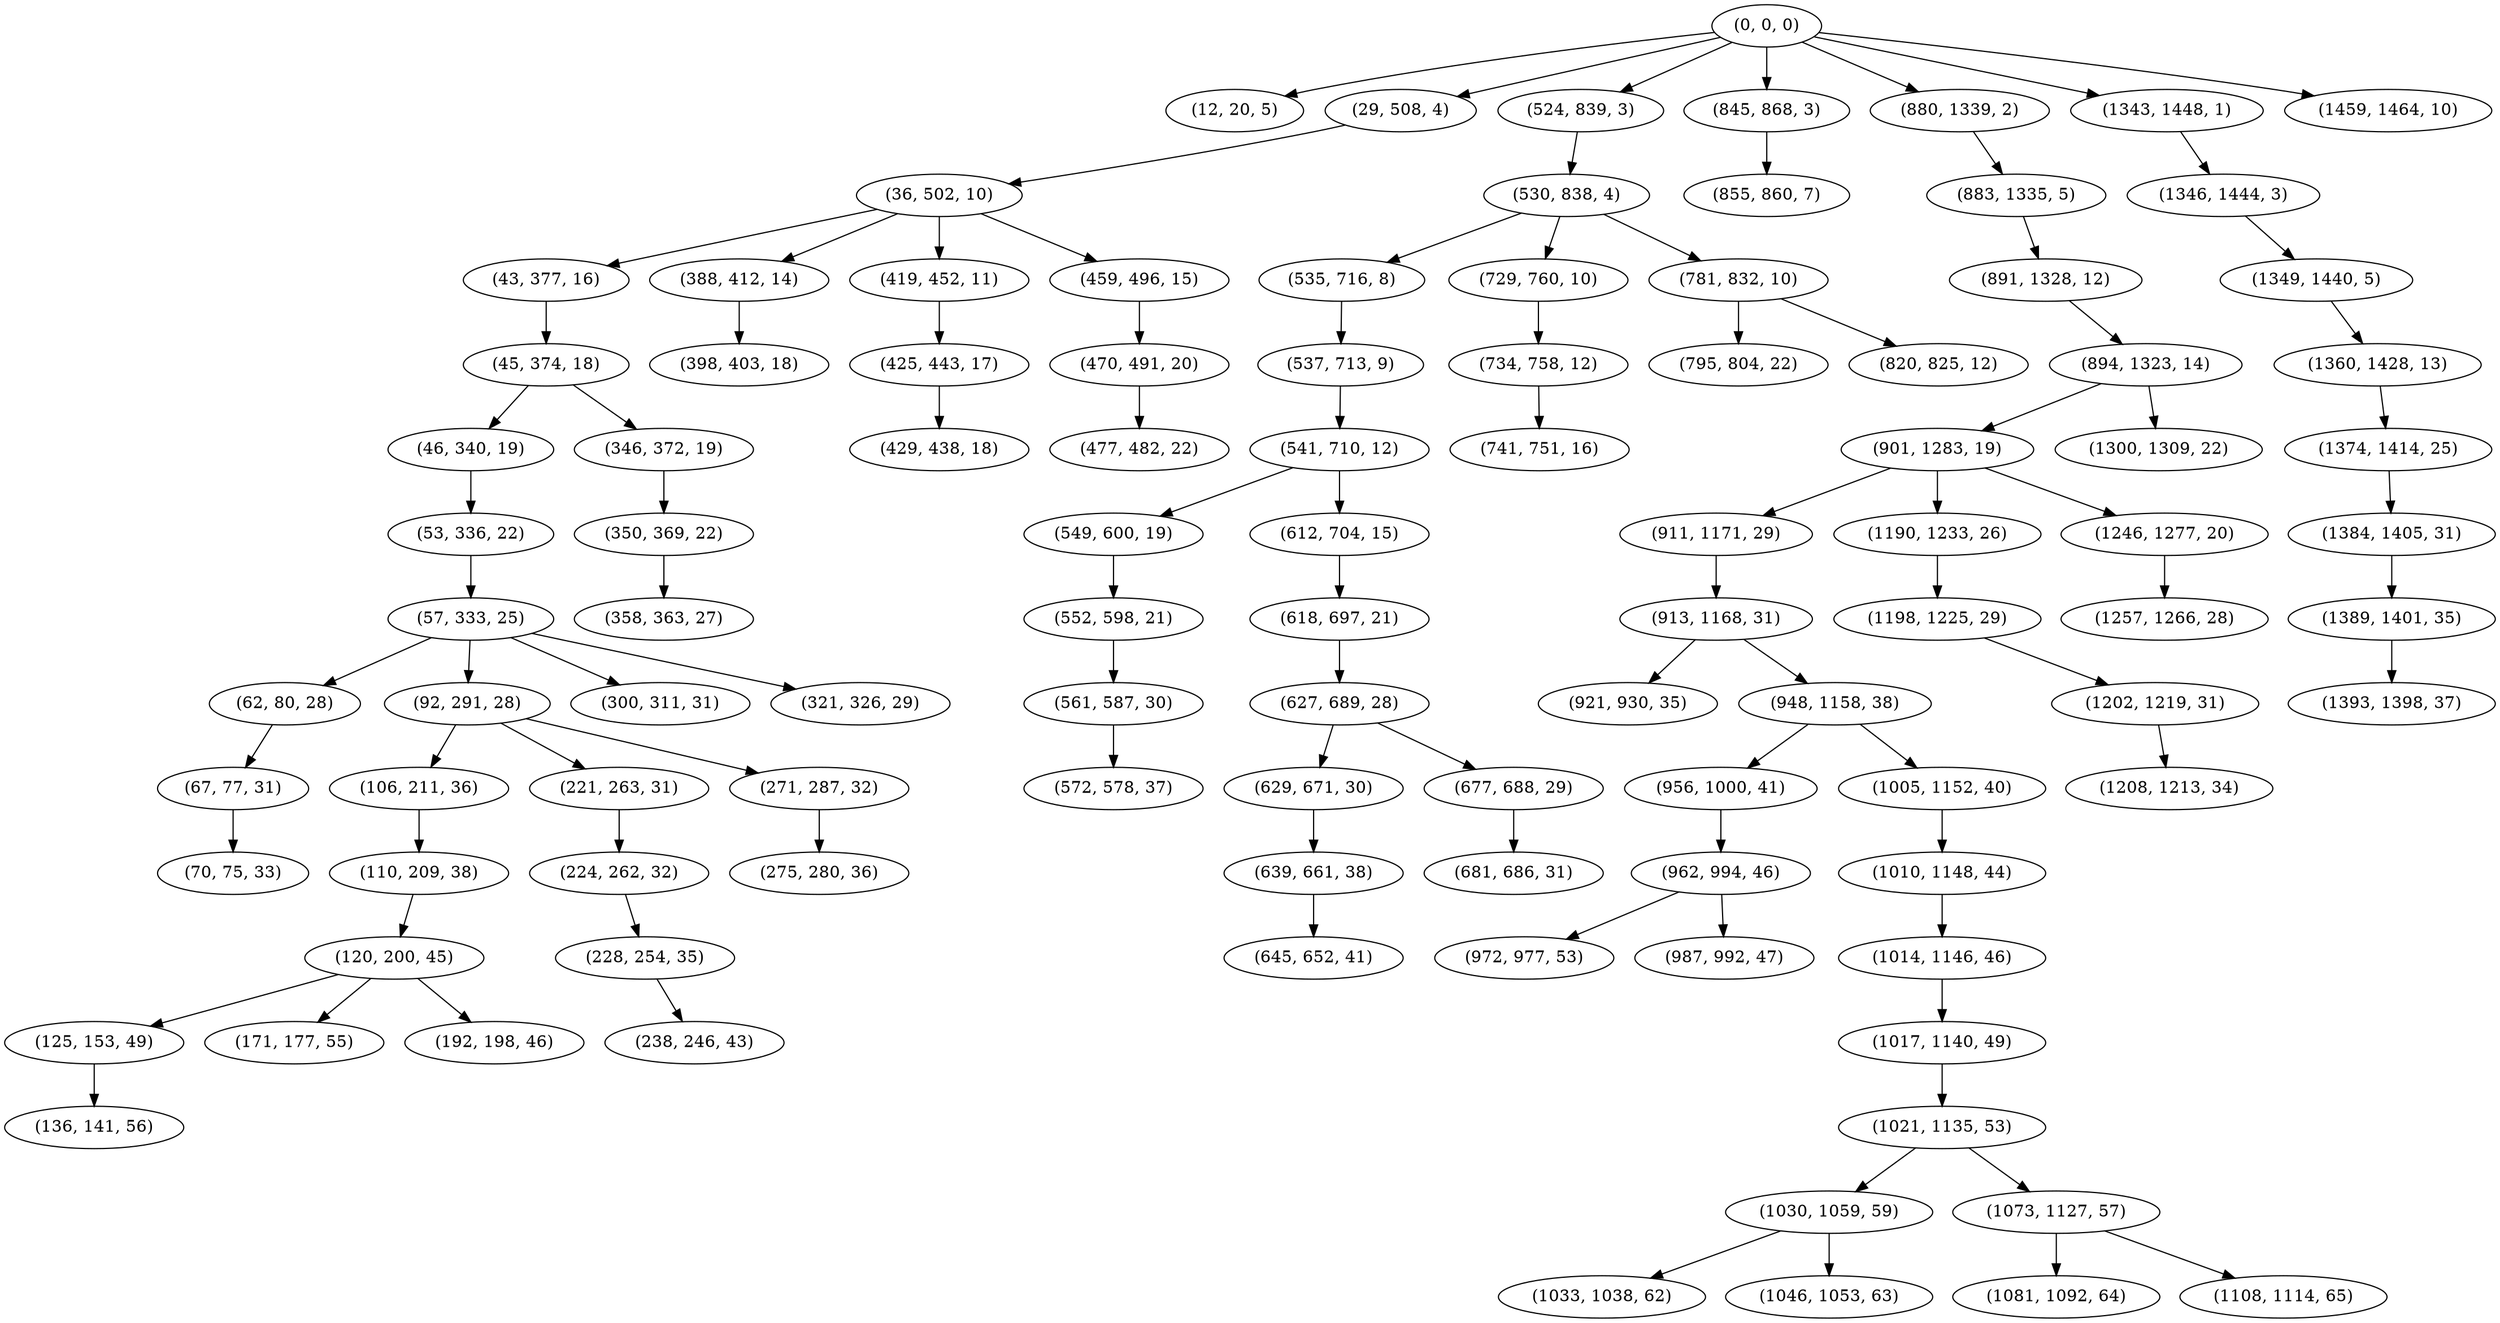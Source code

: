 digraph tree {
    "(0, 0, 0)";
    "(12, 20, 5)";
    "(29, 508, 4)";
    "(36, 502, 10)";
    "(43, 377, 16)";
    "(45, 374, 18)";
    "(46, 340, 19)";
    "(53, 336, 22)";
    "(57, 333, 25)";
    "(62, 80, 28)";
    "(67, 77, 31)";
    "(70, 75, 33)";
    "(92, 291, 28)";
    "(106, 211, 36)";
    "(110, 209, 38)";
    "(120, 200, 45)";
    "(125, 153, 49)";
    "(136, 141, 56)";
    "(171, 177, 55)";
    "(192, 198, 46)";
    "(221, 263, 31)";
    "(224, 262, 32)";
    "(228, 254, 35)";
    "(238, 246, 43)";
    "(271, 287, 32)";
    "(275, 280, 36)";
    "(300, 311, 31)";
    "(321, 326, 29)";
    "(346, 372, 19)";
    "(350, 369, 22)";
    "(358, 363, 27)";
    "(388, 412, 14)";
    "(398, 403, 18)";
    "(419, 452, 11)";
    "(425, 443, 17)";
    "(429, 438, 18)";
    "(459, 496, 15)";
    "(470, 491, 20)";
    "(477, 482, 22)";
    "(524, 839, 3)";
    "(530, 838, 4)";
    "(535, 716, 8)";
    "(537, 713, 9)";
    "(541, 710, 12)";
    "(549, 600, 19)";
    "(552, 598, 21)";
    "(561, 587, 30)";
    "(572, 578, 37)";
    "(612, 704, 15)";
    "(618, 697, 21)";
    "(627, 689, 28)";
    "(629, 671, 30)";
    "(639, 661, 38)";
    "(645, 652, 41)";
    "(677, 688, 29)";
    "(681, 686, 31)";
    "(729, 760, 10)";
    "(734, 758, 12)";
    "(741, 751, 16)";
    "(781, 832, 10)";
    "(795, 804, 22)";
    "(820, 825, 12)";
    "(845, 868, 3)";
    "(855, 860, 7)";
    "(880, 1339, 2)";
    "(883, 1335, 5)";
    "(891, 1328, 12)";
    "(894, 1323, 14)";
    "(901, 1283, 19)";
    "(911, 1171, 29)";
    "(913, 1168, 31)";
    "(921, 930, 35)";
    "(948, 1158, 38)";
    "(956, 1000, 41)";
    "(962, 994, 46)";
    "(972, 977, 53)";
    "(987, 992, 47)";
    "(1005, 1152, 40)";
    "(1010, 1148, 44)";
    "(1014, 1146, 46)";
    "(1017, 1140, 49)";
    "(1021, 1135, 53)";
    "(1030, 1059, 59)";
    "(1033, 1038, 62)";
    "(1046, 1053, 63)";
    "(1073, 1127, 57)";
    "(1081, 1092, 64)";
    "(1108, 1114, 65)";
    "(1190, 1233, 26)";
    "(1198, 1225, 29)";
    "(1202, 1219, 31)";
    "(1208, 1213, 34)";
    "(1246, 1277, 20)";
    "(1257, 1266, 28)";
    "(1300, 1309, 22)";
    "(1343, 1448, 1)";
    "(1346, 1444, 3)";
    "(1349, 1440, 5)";
    "(1360, 1428, 13)";
    "(1374, 1414, 25)";
    "(1384, 1405, 31)";
    "(1389, 1401, 35)";
    "(1393, 1398, 37)";
    "(1459, 1464, 10)";
    "(0, 0, 0)" -> "(12, 20, 5)";
    "(0, 0, 0)" -> "(29, 508, 4)";
    "(0, 0, 0)" -> "(524, 839, 3)";
    "(0, 0, 0)" -> "(845, 868, 3)";
    "(0, 0, 0)" -> "(880, 1339, 2)";
    "(0, 0, 0)" -> "(1343, 1448, 1)";
    "(0, 0, 0)" -> "(1459, 1464, 10)";
    "(29, 508, 4)" -> "(36, 502, 10)";
    "(36, 502, 10)" -> "(43, 377, 16)";
    "(36, 502, 10)" -> "(388, 412, 14)";
    "(36, 502, 10)" -> "(419, 452, 11)";
    "(36, 502, 10)" -> "(459, 496, 15)";
    "(43, 377, 16)" -> "(45, 374, 18)";
    "(45, 374, 18)" -> "(46, 340, 19)";
    "(45, 374, 18)" -> "(346, 372, 19)";
    "(46, 340, 19)" -> "(53, 336, 22)";
    "(53, 336, 22)" -> "(57, 333, 25)";
    "(57, 333, 25)" -> "(62, 80, 28)";
    "(57, 333, 25)" -> "(92, 291, 28)";
    "(57, 333, 25)" -> "(300, 311, 31)";
    "(57, 333, 25)" -> "(321, 326, 29)";
    "(62, 80, 28)" -> "(67, 77, 31)";
    "(67, 77, 31)" -> "(70, 75, 33)";
    "(92, 291, 28)" -> "(106, 211, 36)";
    "(92, 291, 28)" -> "(221, 263, 31)";
    "(92, 291, 28)" -> "(271, 287, 32)";
    "(106, 211, 36)" -> "(110, 209, 38)";
    "(110, 209, 38)" -> "(120, 200, 45)";
    "(120, 200, 45)" -> "(125, 153, 49)";
    "(120, 200, 45)" -> "(171, 177, 55)";
    "(120, 200, 45)" -> "(192, 198, 46)";
    "(125, 153, 49)" -> "(136, 141, 56)";
    "(221, 263, 31)" -> "(224, 262, 32)";
    "(224, 262, 32)" -> "(228, 254, 35)";
    "(228, 254, 35)" -> "(238, 246, 43)";
    "(271, 287, 32)" -> "(275, 280, 36)";
    "(346, 372, 19)" -> "(350, 369, 22)";
    "(350, 369, 22)" -> "(358, 363, 27)";
    "(388, 412, 14)" -> "(398, 403, 18)";
    "(419, 452, 11)" -> "(425, 443, 17)";
    "(425, 443, 17)" -> "(429, 438, 18)";
    "(459, 496, 15)" -> "(470, 491, 20)";
    "(470, 491, 20)" -> "(477, 482, 22)";
    "(524, 839, 3)" -> "(530, 838, 4)";
    "(530, 838, 4)" -> "(535, 716, 8)";
    "(530, 838, 4)" -> "(729, 760, 10)";
    "(530, 838, 4)" -> "(781, 832, 10)";
    "(535, 716, 8)" -> "(537, 713, 9)";
    "(537, 713, 9)" -> "(541, 710, 12)";
    "(541, 710, 12)" -> "(549, 600, 19)";
    "(541, 710, 12)" -> "(612, 704, 15)";
    "(549, 600, 19)" -> "(552, 598, 21)";
    "(552, 598, 21)" -> "(561, 587, 30)";
    "(561, 587, 30)" -> "(572, 578, 37)";
    "(612, 704, 15)" -> "(618, 697, 21)";
    "(618, 697, 21)" -> "(627, 689, 28)";
    "(627, 689, 28)" -> "(629, 671, 30)";
    "(627, 689, 28)" -> "(677, 688, 29)";
    "(629, 671, 30)" -> "(639, 661, 38)";
    "(639, 661, 38)" -> "(645, 652, 41)";
    "(677, 688, 29)" -> "(681, 686, 31)";
    "(729, 760, 10)" -> "(734, 758, 12)";
    "(734, 758, 12)" -> "(741, 751, 16)";
    "(781, 832, 10)" -> "(795, 804, 22)";
    "(781, 832, 10)" -> "(820, 825, 12)";
    "(845, 868, 3)" -> "(855, 860, 7)";
    "(880, 1339, 2)" -> "(883, 1335, 5)";
    "(883, 1335, 5)" -> "(891, 1328, 12)";
    "(891, 1328, 12)" -> "(894, 1323, 14)";
    "(894, 1323, 14)" -> "(901, 1283, 19)";
    "(894, 1323, 14)" -> "(1300, 1309, 22)";
    "(901, 1283, 19)" -> "(911, 1171, 29)";
    "(901, 1283, 19)" -> "(1190, 1233, 26)";
    "(901, 1283, 19)" -> "(1246, 1277, 20)";
    "(911, 1171, 29)" -> "(913, 1168, 31)";
    "(913, 1168, 31)" -> "(921, 930, 35)";
    "(913, 1168, 31)" -> "(948, 1158, 38)";
    "(948, 1158, 38)" -> "(956, 1000, 41)";
    "(948, 1158, 38)" -> "(1005, 1152, 40)";
    "(956, 1000, 41)" -> "(962, 994, 46)";
    "(962, 994, 46)" -> "(972, 977, 53)";
    "(962, 994, 46)" -> "(987, 992, 47)";
    "(1005, 1152, 40)" -> "(1010, 1148, 44)";
    "(1010, 1148, 44)" -> "(1014, 1146, 46)";
    "(1014, 1146, 46)" -> "(1017, 1140, 49)";
    "(1017, 1140, 49)" -> "(1021, 1135, 53)";
    "(1021, 1135, 53)" -> "(1030, 1059, 59)";
    "(1021, 1135, 53)" -> "(1073, 1127, 57)";
    "(1030, 1059, 59)" -> "(1033, 1038, 62)";
    "(1030, 1059, 59)" -> "(1046, 1053, 63)";
    "(1073, 1127, 57)" -> "(1081, 1092, 64)";
    "(1073, 1127, 57)" -> "(1108, 1114, 65)";
    "(1190, 1233, 26)" -> "(1198, 1225, 29)";
    "(1198, 1225, 29)" -> "(1202, 1219, 31)";
    "(1202, 1219, 31)" -> "(1208, 1213, 34)";
    "(1246, 1277, 20)" -> "(1257, 1266, 28)";
    "(1343, 1448, 1)" -> "(1346, 1444, 3)";
    "(1346, 1444, 3)" -> "(1349, 1440, 5)";
    "(1349, 1440, 5)" -> "(1360, 1428, 13)";
    "(1360, 1428, 13)" -> "(1374, 1414, 25)";
    "(1374, 1414, 25)" -> "(1384, 1405, 31)";
    "(1384, 1405, 31)" -> "(1389, 1401, 35)";
    "(1389, 1401, 35)" -> "(1393, 1398, 37)";
}
